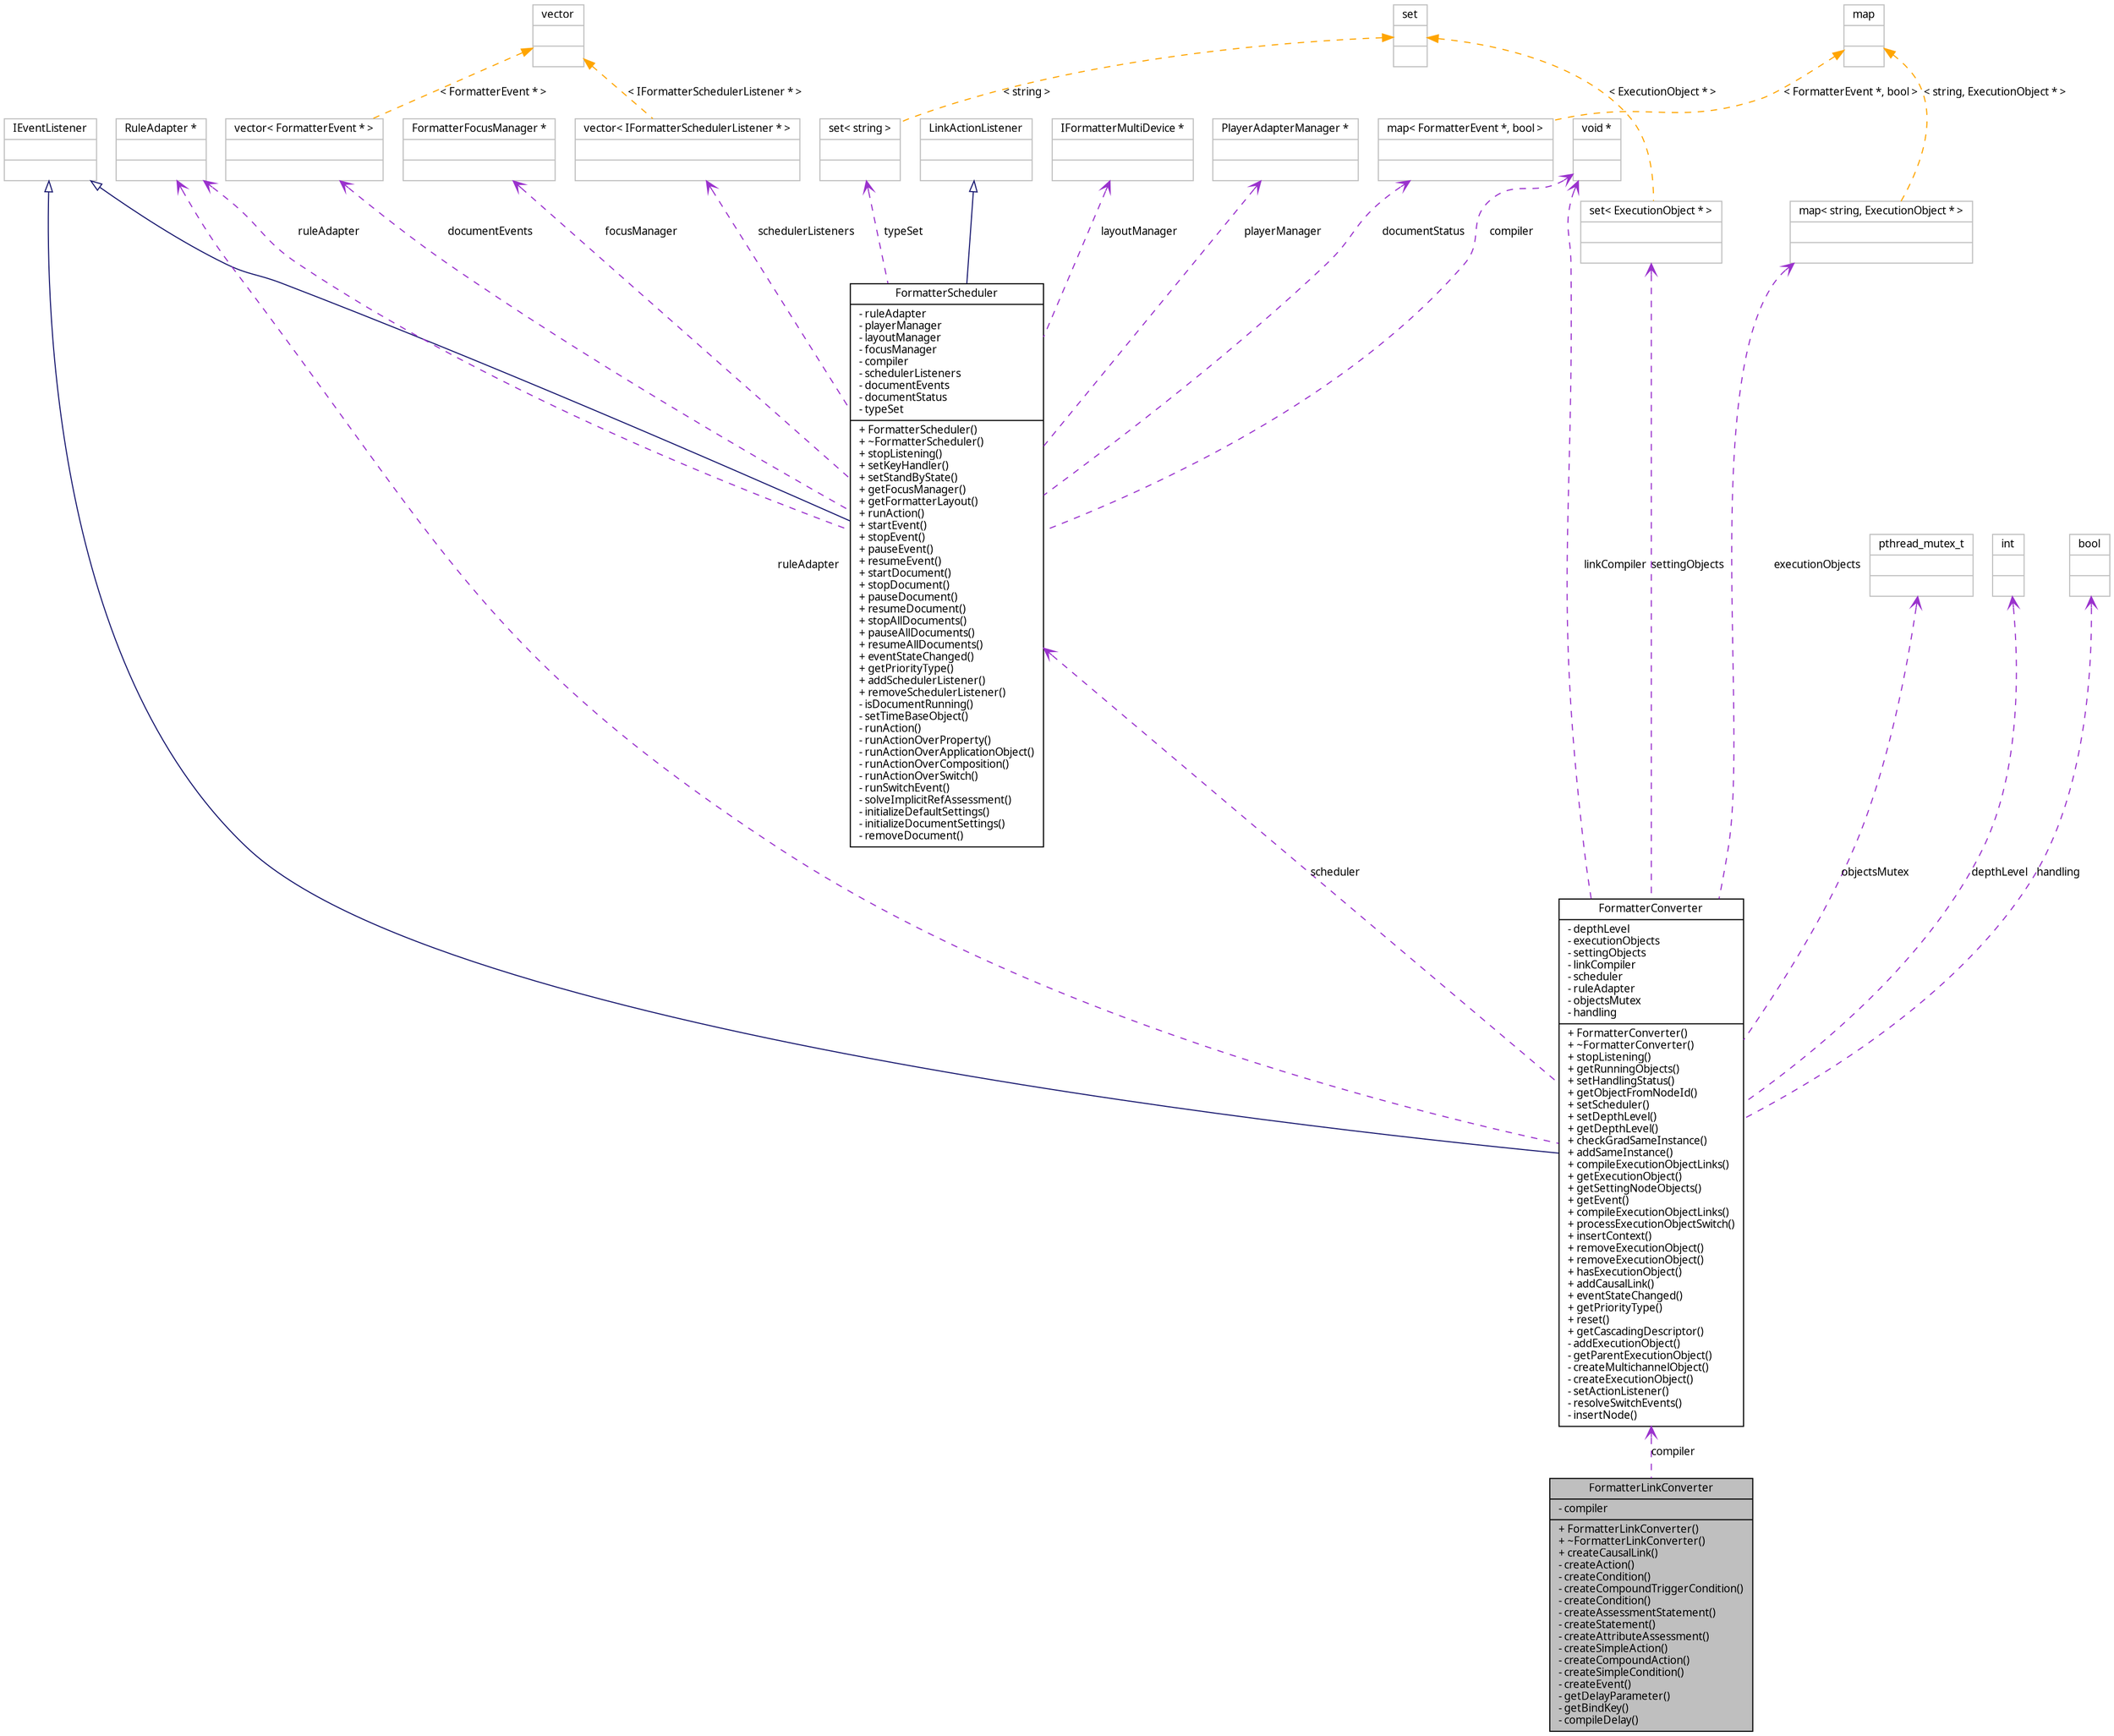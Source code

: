 digraph G
{
  edge [fontname="FreeSans.ttf",fontsize=10,labelfontname="FreeSans.ttf",labelfontsize=10];
  node [fontname="FreeSans.ttf",fontsize=10,shape=record];
  Node1 [label="{FormatterLinkConverter\n|- compiler\l|+ FormatterLinkConverter()\l+ ~FormatterLinkConverter()\l+ createCausalLink()\l- createAction()\l- createCondition()\l- createCompoundTriggerCondition()\l- createCondition()\l- createAssessmentStatement()\l- createStatement()\l- createAttributeAssessment()\l- createSimpleAction()\l- createCompoundAction()\l- createSimpleCondition()\l- createEvent()\l- getDelayParameter()\l- getBindKey()\l- compileDelay()\l}",height=0.2,width=0.4,color="black", fillcolor="grey75", style="filled" fontcolor="black"];
  Node2 -> Node1 [dir=back,color="darkorchid3",fontsize=10,style="dashed",label="compiler",arrowtail="open",fontname="FreeSans.ttf"];
  Node2 [label="{FormatterConverter\n|- depthLevel\l- executionObjects\l- settingObjects\l- linkCompiler\l- scheduler\l- ruleAdapter\l- objectsMutex\l- handling\l|+ FormatterConverter()\l+ ~FormatterConverter()\l+ stopListening()\l+ getRunningObjects()\l+ setHandlingStatus()\l+ getObjectFromNodeId()\l+ setScheduler()\l+ setDepthLevel()\l+ getDepthLevel()\l+ checkGradSameInstance()\l+ addSameInstance()\l+ compileExecutionObjectLinks()\l+ getExecutionObject()\l+ getSettingNodeObjects()\l+ getEvent()\l+ compileExecutionObjectLinks()\l+ processExecutionObjectSwitch()\l+ insertContext()\l+ removeExecutionObject()\l+ removeExecutionObject()\l+ hasExecutionObject()\l+ addCausalLink()\l+ eventStateChanged()\l+ getPriorityType()\l+ reset()\l+ getCascadingDescriptor()\l- addExecutionObject()\l- getParentExecutionObject()\l- createMultichannelObject()\l- createExecutionObject()\l- setActionListener()\l- resolveSwitchEvents()\l- insertNode()\l}",height=0.2,width=0.4,color="black", fillcolor="white", style="filled",URL="$classbr_1_1pucrio_1_1telemidia_1_1ginga_1_1ncl_1_1emconverter_1_1FormatterConverter.html"];
  Node3 -> Node2 [dir=back,color="midnightblue",fontsize=10,style="solid",arrowtail="empty",fontname="FreeSans.ttf"];
  Node3 [label="{IEventListener\n||}",height=0.2,width=0.4,color="grey75", fillcolor="white", style="filled"];
  Node4 -> Node2 [dir=back,color="darkorchid3",fontsize=10,style="dashed",label="objectsMutex",arrowtail="open",fontname="FreeSans.ttf"];
  Node4 [label="{pthread_mutex_t\n||}",height=0.2,width=0.4,color="grey75", fillcolor="white", style="filled"];
  Node5 -> Node2 [dir=back,color="darkorchid3",fontsize=10,style="dashed",label="depthLevel",arrowtail="open",fontname="FreeSans.ttf"];
  Node5 [label="{int\n||}",height=0.2,width=0.4,color="grey75", fillcolor="white", style="filled"];
  Node6 -> Node2 [dir=back,color="darkorchid3",fontsize=10,style="dashed",label="handling",arrowtail="open",fontname="FreeSans.ttf"];
  Node6 [label="{bool\n||}",height=0.2,width=0.4,color="grey75", fillcolor="white", style="filled"];
  Node7 -> Node2 [dir=back,color="darkorchid3",fontsize=10,style="dashed",label="ruleAdapter",arrowtail="open",fontname="FreeSans.ttf"];
  Node7 [label="{RuleAdapter *\n||}",height=0.2,width=0.4,color="grey75", fillcolor="white", style="filled"];
  Node8 -> Node2 [dir=back,color="darkorchid3",fontsize=10,style="dashed",label="executionObjects",arrowtail="open",fontname="FreeSans.ttf"];
  Node8 [label="{map\< string, ExecutionObject * \>\n||}",height=0.2,width=0.4,color="grey75", fillcolor="white", style="filled"];
  Node9 -> Node8 [dir=back,color="orange",fontsize=10,style="dashed",label="\< string, ExecutionObject * \>",fontname="FreeSans.ttf"];
  Node9 [label="{map\n||}",height=0.2,width=0.4,color="grey75", fillcolor="white", style="filled",tooltip="STL class."];
  Node10 -> Node2 [dir=back,color="darkorchid3",fontsize=10,style="dashed",label="scheduler",arrowtail="open",fontname="FreeSans.ttf"];
  Node10 [label="{FormatterScheduler\n|- ruleAdapter\l- playerManager\l- layoutManager\l- focusManager\l- compiler\l- schedulerListeners\l- documentEvents\l- documentStatus\l- typeSet\l|+ FormatterScheduler()\l+ ~FormatterScheduler()\l+ stopListening()\l+ setKeyHandler()\l+ setStandByState()\l+ getFocusManager()\l+ getFormatterLayout()\l+ runAction()\l+ startEvent()\l+ stopEvent()\l+ pauseEvent()\l+ resumeEvent()\l+ startDocument()\l+ stopDocument()\l+ pauseDocument()\l+ resumeDocument()\l+ stopAllDocuments()\l+ pauseAllDocuments()\l+ resumeAllDocuments()\l+ eventStateChanged()\l+ getPriorityType()\l+ addSchedulerListener()\l+ removeSchedulerListener()\l- isDocumentRunning()\l- setTimeBaseObject()\l- runAction()\l- runActionOverProperty()\l- runActionOverApplicationObject()\l- runActionOverComposition()\l- runActionOverSwitch()\l- runSwitchEvent()\l- solveImplicitRefAssessment()\l- initializeDefaultSettings()\l- initializeDocumentSettings()\l- removeDocument()\l}",height=0.2,width=0.4,color="black", fillcolor="white", style="filled",URL="$classbr_1_1pucrio_1_1telemidia_1_1ginga_1_1ncl_1_1FormatterScheduler.html"];
  Node11 -> Node10 [dir=back,color="midnightblue",fontsize=10,style="solid",arrowtail="empty",fontname="FreeSans.ttf"];
  Node11 [label="{LinkActionListener\n||}",height=0.2,width=0.4,color="grey75", fillcolor="white", style="filled"];
  Node3 -> Node10 [dir=back,color="midnightblue",fontsize=10,style="solid",arrowtail="empty",fontname="FreeSans.ttf"];
  Node12 -> Node10 [dir=back,color="darkorchid3",fontsize=10,style="dashed",label="playerManager",arrowtail="open",fontname="FreeSans.ttf"];
  Node12 [label="{PlayerAdapterManager *\n||}",height=0.2,width=0.4,color="grey75", fillcolor="white", style="filled"];
  Node13 -> Node10 [dir=back,color="darkorchid3",fontsize=10,style="dashed",label="schedulerListeners",arrowtail="open",fontname="FreeSans.ttf"];
  Node13 [label="{vector\< IFormatterSchedulerListener * \>\n||}",height=0.2,width=0.4,color="grey75", fillcolor="white", style="filled"];
  Node14 -> Node13 [dir=back,color="orange",fontsize=10,style="dashed",label="\< IFormatterSchedulerListener * \>",fontname="FreeSans.ttf"];
  Node14 [label="{vector\n||}",height=0.2,width=0.4,color="grey75", fillcolor="white", style="filled",tooltip="STL class."];
  Node15 -> Node10 [dir=back,color="darkorchid3",fontsize=10,style="dashed",label="focusManager",arrowtail="open",fontname="FreeSans.ttf"];
  Node15 [label="{FormatterFocusManager *\n||}",height=0.2,width=0.4,color="grey75", fillcolor="white", style="filled"];
  Node16 -> Node10 [dir=back,color="darkorchid3",fontsize=10,style="dashed",label="documentEvents",arrowtail="open",fontname="FreeSans.ttf"];
  Node16 [label="{vector\< FormatterEvent * \>\n||}",height=0.2,width=0.4,color="grey75", fillcolor="white", style="filled"];
  Node14 -> Node16 [dir=back,color="orange",fontsize=10,style="dashed",label="\< FormatterEvent * \>",fontname="FreeSans.ttf"];
  Node17 -> Node10 [dir=back,color="darkorchid3",fontsize=10,style="dashed",label="typeSet",arrowtail="open",fontname="FreeSans.ttf"];
  Node17 [label="{set\< string \>\n||}",height=0.2,width=0.4,color="grey75", fillcolor="white", style="filled"];
  Node18 -> Node17 [dir=back,color="orange",fontsize=10,style="dashed",label="\< string \>",fontname="FreeSans.ttf"];
  Node18 [label="{set\n||}",height=0.2,width=0.4,color="grey75", fillcolor="white", style="filled",tooltip="STL class."];
  Node19 -> Node10 [dir=back,color="darkorchid3",fontsize=10,style="dashed",label="documentStatus",arrowtail="open",fontname="FreeSans.ttf"];
  Node19 [label="{map\< FormatterEvent *, bool \>\n||}",height=0.2,width=0.4,color="grey75", fillcolor="white", style="filled"];
  Node9 -> Node19 [dir=back,color="orange",fontsize=10,style="dashed",label="\< FormatterEvent *, bool \>",fontname="FreeSans.ttf"];
  Node7 -> Node10 [dir=back,color="darkorchid3",fontsize=10,style="dashed",label="ruleAdapter",arrowtail="open",fontname="FreeSans.ttf"];
  Node20 -> Node10 [dir=back,color="darkorchid3",fontsize=10,style="dashed",label="compiler",arrowtail="open",fontname="FreeSans.ttf"];
  Node20 [label="{void *\n||}",height=0.2,width=0.4,color="grey75", fillcolor="white", style="filled"];
  Node21 -> Node10 [dir=back,color="darkorchid3",fontsize=10,style="dashed",label="layoutManager",arrowtail="open",fontname="FreeSans.ttf"];
  Node21 [label="{IFormatterMultiDevice *\n||}",height=0.2,width=0.4,color="grey75", fillcolor="white", style="filled"];
  Node22 -> Node2 [dir=back,color="darkorchid3",fontsize=10,style="dashed",label="settingObjects",arrowtail="open",fontname="FreeSans.ttf"];
  Node22 [label="{set\< ExecutionObject * \>\n||}",height=0.2,width=0.4,color="grey75", fillcolor="white", style="filled"];
  Node18 -> Node22 [dir=back,color="orange",fontsize=10,style="dashed",label="\< ExecutionObject * \>",fontname="FreeSans.ttf"];
  Node20 -> Node2 [dir=back,color="darkorchid3",fontsize=10,style="dashed",label="linkCompiler",arrowtail="open",fontname="FreeSans.ttf"];
}
